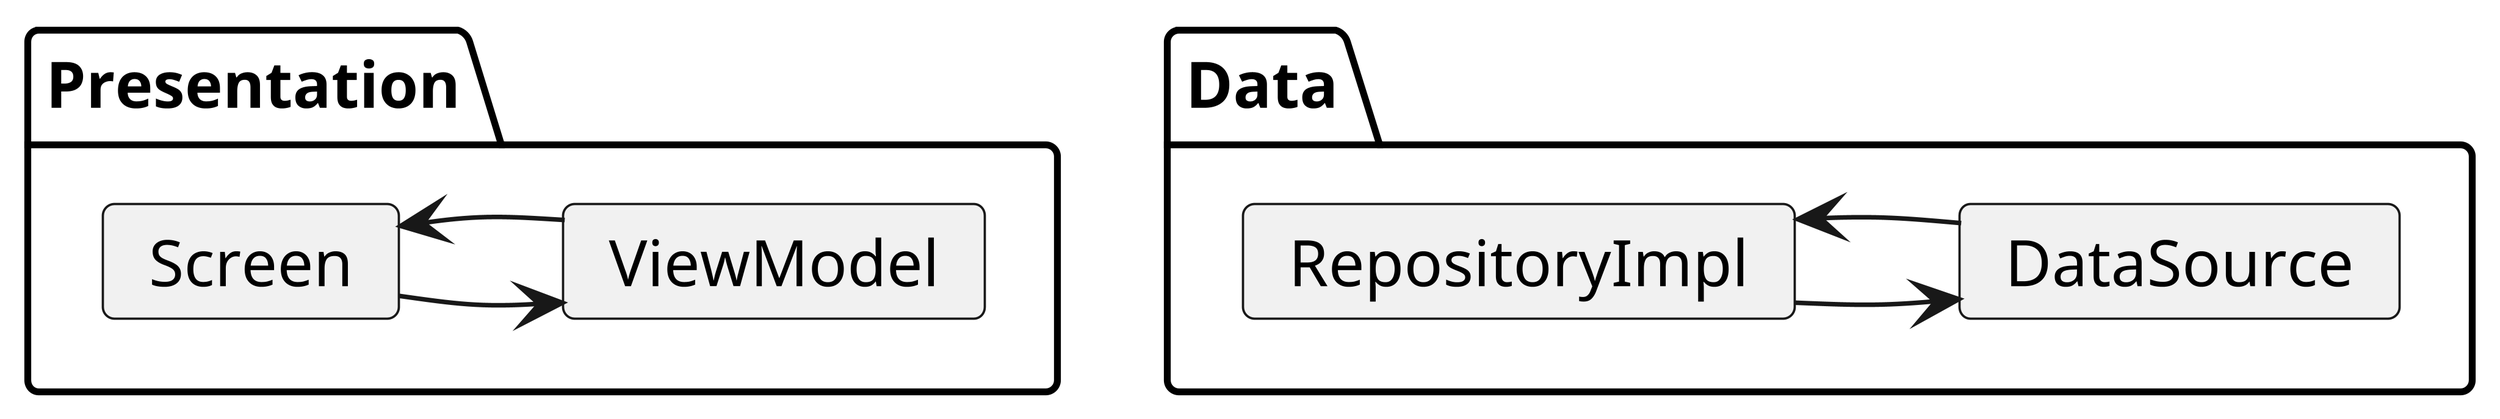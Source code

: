 @startuml

skinparam dpi 720
folder Presentation {
    card Screen
    card ViewModel

    Screen -right-> ViewModel
    Screen <-right- ViewModel
}


folder Domain {
    card UseCase
}

folder Data {
    card RepositoryImpl
    card DataSource

     RepositoryImpl -right-> DataSource
     RepositoryImpl <-right- DataSource
}

@enduml

